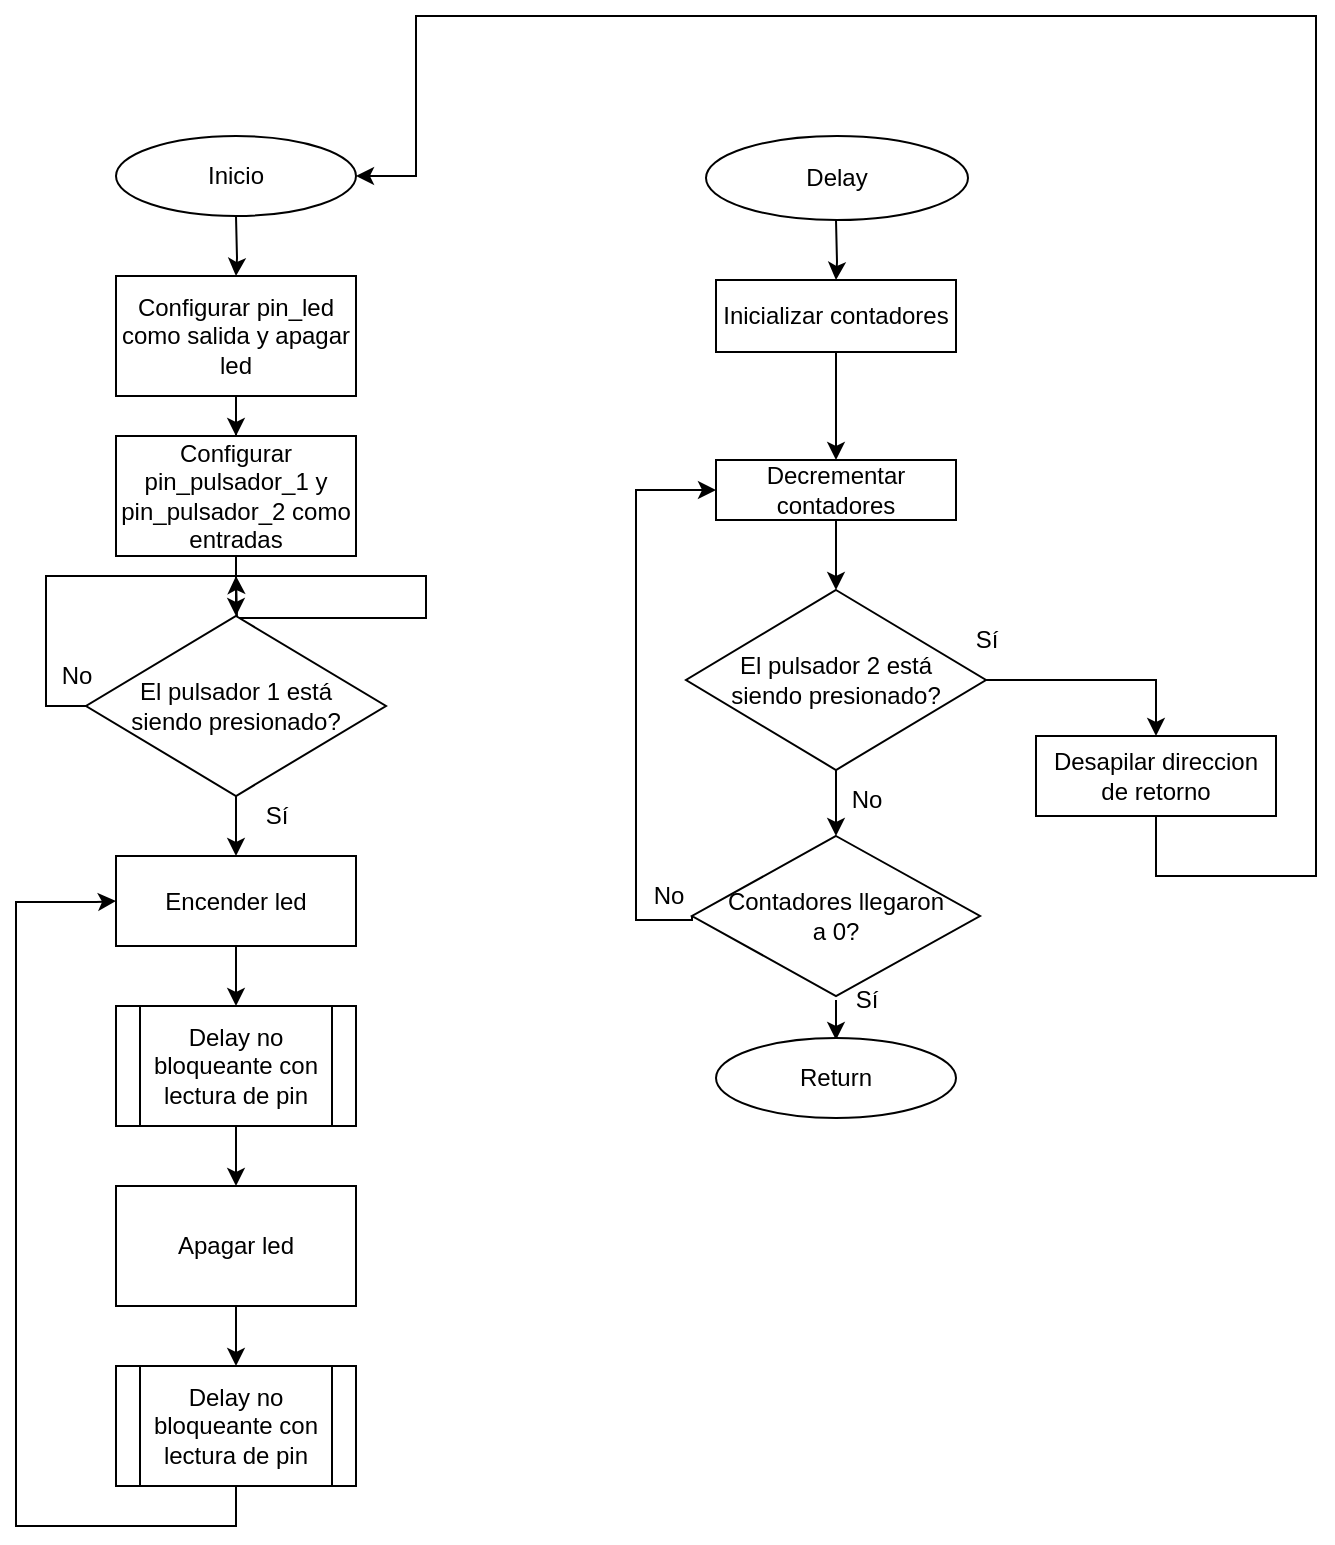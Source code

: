 <mxfile version="13.9.3" type="device"><diagram id="C5RBs43oDa-KdzZeNtuy" name="Page-1"><mxGraphModel dx="1662" dy="705" grid="1" gridSize="10" guides="1" tooltips="1" connect="1" arrows="1" fold="1" page="1" pageScale="1" pageWidth="827" pageHeight="1169" math="0" shadow="0"><root><mxCell id="WIyWlLk6GJQsqaUBKTNV-0"/><mxCell id="WIyWlLk6GJQsqaUBKTNV-1" parent="WIyWlLk6GJQsqaUBKTNV-0"/><mxCell id="Rzf_JdVmEiJGYScnjNtb-12" value="" style="edgeStyle=orthogonalEdgeStyle;rounded=0;orthogonalLoop=1;jettySize=auto;html=1;" parent="WIyWlLk6GJQsqaUBKTNV-1" target="Rzf_JdVmEiJGYScnjNtb-0" edge="1"><mxGeometry relative="1" as="geometry"><mxPoint x="220" y="120" as="sourcePoint"/></mxGeometry></mxCell><mxCell id="Rzf_JdVmEiJGYScnjNtb-55" value="" style="edgeStyle=orthogonalEdgeStyle;rounded=0;orthogonalLoop=1;jettySize=auto;html=1;" parent="WIyWlLk6GJQsqaUBKTNV-1" source="Rzf_JdVmEiJGYScnjNtb-0" target="Rzf_JdVmEiJGYScnjNtb-54" edge="1"><mxGeometry relative="1" as="geometry"/></mxCell><mxCell id="Rzf_JdVmEiJGYScnjNtb-0" value="Configurar pin_led como salida y apagar led" style="rounded=0;whiteSpace=wrap;html=1;" parent="WIyWlLk6GJQsqaUBKTNV-1" vertex="1"><mxGeometry x="160" y="150" width="120" height="60" as="geometry"/></mxCell><mxCell id="Rzf_JdVmEiJGYScnjNtb-6" value="" style="edgeStyle=orthogonalEdgeStyle;rounded=0;orthogonalLoop=1;jettySize=auto;html=1;" parent="WIyWlLk6GJQsqaUBKTNV-1" source="Rzf_JdVmEiJGYScnjNtb-1" target="Rzf_JdVmEiJGYScnjNtb-5" edge="1"><mxGeometry relative="1" as="geometry"/></mxCell><mxCell id="Rzf_JdVmEiJGYScnjNtb-1" value="Encender led" style="whiteSpace=wrap;html=1;rounded=0;" parent="WIyWlLk6GJQsqaUBKTNV-1" vertex="1"><mxGeometry x="160" y="440" width="120" height="45" as="geometry"/></mxCell><mxCell id="Rzf_JdVmEiJGYScnjNtb-8" value="" style="edgeStyle=orthogonalEdgeStyle;rounded=0;orthogonalLoop=1;jettySize=auto;html=1;" parent="WIyWlLk6GJQsqaUBKTNV-1" source="Rzf_JdVmEiJGYScnjNtb-5" target="Rzf_JdVmEiJGYScnjNtb-7" edge="1"><mxGeometry relative="1" as="geometry"/></mxCell><mxCell id="Rzf_JdVmEiJGYScnjNtb-5" value="Delay no bloqueante con lectura de pin" style="shape=process;whiteSpace=wrap;html=1;backgroundOutline=1;rounded=0;" parent="WIyWlLk6GJQsqaUBKTNV-1" vertex="1"><mxGeometry x="160" y="515" width="120" height="60" as="geometry"/></mxCell><mxCell id="Rzf_JdVmEiJGYScnjNtb-10" value="" style="edgeStyle=orthogonalEdgeStyle;rounded=0;orthogonalLoop=1;jettySize=auto;html=1;" parent="WIyWlLk6GJQsqaUBKTNV-1" source="Rzf_JdVmEiJGYScnjNtb-7" target="Rzf_JdVmEiJGYScnjNtb-9" edge="1"><mxGeometry relative="1" as="geometry"/></mxCell><mxCell id="Rzf_JdVmEiJGYScnjNtb-7" value="Apagar led" style="whiteSpace=wrap;html=1;rounded=0;" parent="WIyWlLk6GJQsqaUBKTNV-1" vertex="1"><mxGeometry x="160" y="605" width="120" height="60" as="geometry"/></mxCell><mxCell id="Rzf_JdVmEiJGYScnjNtb-11" style="edgeStyle=orthogonalEdgeStyle;rounded=0;orthogonalLoop=1;jettySize=auto;html=1;exitX=0.5;exitY=1;exitDx=0;exitDy=0;entryX=0;entryY=0.5;entryDx=0;entryDy=0;" parent="WIyWlLk6GJQsqaUBKTNV-1" source="Rzf_JdVmEiJGYScnjNtb-9" target="Rzf_JdVmEiJGYScnjNtb-1" edge="1"><mxGeometry relative="1" as="geometry"><Array as="points"><mxPoint x="220" y="775"/><mxPoint x="110" y="775"/><mxPoint x="110" y="463"/><mxPoint x="150" y="463"/></Array></mxGeometry></mxCell><mxCell id="Rzf_JdVmEiJGYScnjNtb-9" value="Delay no bloqueante con lectura de pin" style="shape=process;whiteSpace=wrap;html=1;backgroundOutline=1;rounded=0;" parent="WIyWlLk6GJQsqaUBKTNV-1" vertex="1"><mxGeometry x="160" y="695" width="120" height="60" as="geometry"/></mxCell><mxCell id="Rzf_JdVmEiJGYScnjNtb-19" value="" style="edgeStyle=orthogonalEdgeStyle;rounded=0;orthogonalLoop=1;jettySize=auto;html=1;" parent="WIyWlLk6GJQsqaUBKTNV-1" target="Rzf_JdVmEiJGYScnjNtb-18" edge="1"><mxGeometry relative="1" as="geometry"><mxPoint x="520" y="122" as="sourcePoint"/></mxGeometry></mxCell><mxCell id="Rzf_JdVmEiJGYScnjNtb-21" value="" style="edgeStyle=orthogonalEdgeStyle;rounded=0;orthogonalLoop=1;jettySize=auto;html=1;" parent="WIyWlLk6GJQsqaUBKTNV-1" source="Rzf_JdVmEiJGYScnjNtb-18" target="Rzf_JdVmEiJGYScnjNtb-20" edge="1"><mxGeometry relative="1" as="geometry"/></mxCell><mxCell id="Rzf_JdVmEiJGYScnjNtb-18" value="&lt;div&gt;Inicializar contadores&lt;/div&gt;" style="rounded=0;whiteSpace=wrap;html=1;" parent="WIyWlLk6GJQsqaUBKTNV-1" vertex="1"><mxGeometry x="460" y="152" width="120" height="36" as="geometry"/></mxCell><mxCell id="Rzf_JdVmEiJGYScnjNtb-65" value="" style="edgeStyle=orthogonalEdgeStyle;rounded=0;orthogonalLoop=1;jettySize=auto;html=1;" parent="WIyWlLk6GJQsqaUBKTNV-1" source="Rzf_JdVmEiJGYScnjNtb-20" target="Rzf_JdVmEiJGYScnjNtb-63" edge="1"><mxGeometry relative="1" as="geometry"/></mxCell><mxCell id="Rzf_JdVmEiJGYScnjNtb-20" value="Decrementar contadores" style="whiteSpace=wrap;html=1;rounded=0;" parent="WIyWlLk6GJQsqaUBKTNV-1" vertex="1"><mxGeometry x="460" y="242" width="120" height="30" as="geometry"/></mxCell><mxCell id="Rzf_JdVmEiJGYScnjNtb-24" style="edgeStyle=orthogonalEdgeStyle;rounded=0;orthogonalLoop=1;jettySize=auto;html=1;exitX=0;exitY=0.5;exitDx=0;exitDy=0;entryX=0;entryY=0.5;entryDx=0;entryDy=0;" parent="WIyWlLk6GJQsqaUBKTNV-1" source="Rzf_JdVmEiJGYScnjNtb-22" target="Rzf_JdVmEiJGYScnjNtb-20" edge="1"><mxGeometry relative="1" as="geometry"><Array as="points"><mxPoint x="420" y="472"/><mxPoint x="420" y="257"/></Array></mxGeometry></mxCell><mxCell id="Rzf_JdVmEiJGYScnjNtb-30" value="" style="edgeStyle=orthogonalEdgeStyle;rounded=0;orthogonalLoop=1;jettySize=auto;html=1;" parent="WIyWlLk6GJQsqaUBKTNV-1" edge="1"><mxGeometry relative="1" as="geometry"><mxPoint x="520" y="512" as="sourcePoint"/><mxPoint x="520" y="532" as="targetPoint"/></mxGeometry></mxCell><mxCell id="Rzf_JdVmEiJGYScnjNtb-22" value="Contadores llegaron&lt;br&gt;a 0?" style="rhombus;whiteSpace=wrap;html=1;rounded=0;" parent="WIyWlLk6GJQsqaUBKTNV-1" vertex="1"><mxGeometry x="448" y="430" width="144" height="80" as="geometry"/></mxCell><mxCell id="Rzf_JdVmEiJGYScnjNtb-28" value="No" style="text;html=1;align=center;verticalAlign=middle;resizable=0;points=[];autosize=1;" parent="WIyWlLk6GJQsqaUBKTNV-1" vertex="1"><mxGeometry x="421" y="450" width="30" height="20" as="geometry"/></mxCell><mxCell id="Rzf_JdVmEiJGYScnjNtb-41" value="Sí" style="text;html=1;align=center;verticalAlign=middle;resizable=0;points=[];autosize=1;" parent="WIyWlLk6GJQsqaUBKTNV-1" vertex="1"><mxGeometry x="520" y="502" width="30" height="20" as="geometry"/></mxCell><mxCell id="Rzf_JdVmEiJGYScnjNtb-45" value="Return" style="ellipse;whiteSpace=wrap;html=1;rounded=0;" parent="WIyWlLk6GJQsqaUBKTNV-1" vertex="1"><mxGeometry x="460" y="531" width="120" height="40" as="geometry"/></mxCell><mxCell id="Rzf_JdVmEiJGYScnjNtb-49" value="Delay" style="ellipse;whiteSpace=wrap;html=1;rounded=0;" parent="WIyWlLk6GJQsqaUBKTNV-1" vertex="1"><mxGeometry x="455" y="80" width="131" height="42" as="geometry"/></mxCell><mxCell id="Rzf_JdVmEiJGYScnjNtb-50" value="Inicio" style="ellipse;whiteSpace=wrap;html=1;rounded=0;" parent="WIyWlLk6GJQsqaUBKTNV-1" vertex="1"><mxGeometry x="160" y="80" width="120" height="40" as="geometry"/></mxCell><mxCell id="Rzf_JdVmEiJGYScnjNtb-58" value="" style="edgeStyle=orthogonalEdgeStyle;rounded=0;orthogonalLoop=1;jettySize=auto;html=1;" parent="WIyWlLk6GJQsqaUBKTNV-1" source="Rzf_JdVmEiJGYScnjNtb-54" target="Rzf_JdVmEiJGYScnjNtb-57" edge="1"><mxGeometry relative="1" as="geometry"/></mxCell><mxCell id="Rzf_JdVmEiJGYScnjNtb-54" value="Configurar pin_pulsador_1 y pin_pulsador_2 como entradas" style="rounded=0;whiteSpace=wrap;html=1;" parent="WIyWlLk6GJQsqaUBKTNV-1" vertex="1"><mxGeometry x="160" y="230" width="120" height="60" as="geometry"/></mxCell><mxCell id="Rzf_JdVmEiJGYScnjNtb-59" value="" style="edgeStyle=orthogonalEdgeStyle;rounded=0;orthogonalLoop=1;jettySize=auto;html=1;entryX=0.5;entryY=0;entryDx=0;entryDy=0;" parent="WIyWlLk6GJQsqaUBKTNV-1" source="Rzf_JdVmEiJGYScnjNtb-57" target="Rzf_JdVmEiJGYScnjNtb-1" edge="1"><mxGeometry relative="1" as="geometry"/></mxCell><mxCell id="Rzf_JdVmEiJGYScnjNtb-60" style="edgeStyle=orthogonalEdgeStyle;rounded=0;orthogonalLoop=1;jettySize=auto;html=1;exitX=0;exitY=0.5;exitDx=0;exitDy=0;" parent="WIyWlLk6GJQsqaUBKTNV-1" source="Rzf_JdVmEiJGYScnjNtb-57" edge="1"><mxGeometry relative="1" as="geometry"><mxPoint x="220" y="300" as="targetPoint"/></mxGeometry></mxCell><mxCell id="Rzf_JdVmEiJGYScnjNtb-57" value="El pulsador 1 está &lt;br&gt;siendo presionado?" style="rhombus;whiteSpace=wrap;html=1;rounded=0;" parent="WIyWlLk6GJQsqaUBKTNV-1" vertex="1"><mxGeometry x="145" y="320" width="150" height="90" as="geometry"/></mxCell><mxCell id="Rzf_JdVmEiJGYScnjNtb-61" value="No" style="text;html=1;align=center;verticalAlign=middle;resizable=0;points=[];autosize=1;" parent="WIyWlLk6GJQsqaUBKTNV-1" vertex="1"><mxGeometry x="125" y="340" width="30" height="20" as="geometry"/></mxCell><mxCell id="Rzf_JdVmEiJGYScnjNtb-62" value="Sí" style="text;html=1;align=center;verticalAlign=middle;resizable=0;points=[];autosize=1;" parent="WIyWlLk6GJQsqaUBKTNV-1" vertex="1"><mxGeometry x="225" y="410" width="30" height="20" as="geometry"/></mxCell><mxCell id="Rzf_JdVmEiJGYScnjNtb-64" value="" style="edgeStyle=orthogonalEdgeStyle;rounded=0;orthogonalLoop=1;jettySize=auto;html=1;" parent="WIyWlLk6GJQsqaUBKTNV-1" source="Rzf_JdVmEiJGYScnjNtb-63" target="Rzf_JdVmEiJGYScnjNtb-22" edge="1"><mxGeometry relative="1" as="geometry"><mxPoint x="523" y="432" as="targetPoint"/></mxGeometry></mxCell><mxCell id="cZI23tGZ-2ey_QqZzOQp-1" style="edgeStyle=orthogonalEdgeStyle;rounded=0;orthogonalLoop=1;jettySize=auto;html=1;exitX=1;exitY=0.5;exitDx=0;exitDy=0;entryX=0.5;entryY=0;entryDx=0;entryDy=0;" edge="1" parent="WIyWlLk6GJQsqaUBKTNV-1" source="Rzf_JdVmEiJGYScnjNtb-63" target="cZI23tGZ-2ey_QqZzOQp-0"><mxGeometry relative="1" as="geometry"/></mxCell><mxCell id="Rzf_JdVmEiJGYScnjNtb-63" value="El pulsador 2 está &lt;br&gt;siendo presionado?" style="rhombus;whiteSpace=wrap;html=1;rounded=0;" parent="WIyWlLk6GJQsqaUBKTNV-1" vertex="1"><mxGeometry x="445" y="307" width="150" height="90" as="geometry"/></mxCell><mxCell id="Rzf_JdVmEiJGYScnjNtb-69" value="Sí" style="text;html=1;align=center;verticalAlign=middle;resizable=0;points=[];autosize=1;" parent="WIyWlLk6GJQsqaUBKTNV-1" vertex="1"><mxGeometry x="580" y="322" width="30" height="20" as="geometry"/></mxCell><mxCell id="Rzf_JdVmEiJGYScnjNtb-70" value="No" style="text;html=1;align=center;verticalAlign=middle;resizable=0;points=[];autosize=1;" parent="WIyWlLk6GJQsqaUBKTNV-1" vertex="1"><mxGeometry x="520" y="402" width="30" height="20" as="geometry"/></mxCell><mxCell id="5gZXsxrB-Gndq1Z3dhak-0" style="edgeStyle=orthogonalEdgeStyle;rounded=0;orthogonalLoop=1;jettySize=auto;html=1;exitX=0.5;exitY=1;exitDx=0;exitDy=0;" parent="WIyWlLk6GJQsqaUBKTNV-1" source="Rzf_JdVmEiJGYScnjNtb-18" target="Rzf_JdVmEiJGYScnjNtb-18" edge="1"><mxGeometry relative="1" as="geometry"/></mxCell><mxCell id="cZI23tGZ-2ey_QqZzOQp-2" style="edgeStyle=orthogonalEdgeStyle;rounded=0;orthogonalLoop=1;jettySize=auto;html=1;exitX=0.5;exitY=1;exitDx=0;exitDy=0;entryX=1;entryY=0.5;entryDx=0;entryDy=0;" edge="1" parent="WIyWlLk6GJQsqaUBKTNV-1" source="cZI23tGZ-2ey_QqZzOQp-0" target="Rzf_JdVmEiJGYScnjNtb-50"><mxGeometry relative="1" as="geometry"><mxPoint x="220" y="80" as="targetPoint"/><Array as="points"><mxPoint x="680" y="450"/><mxPoint x="760" y="450"/><mxPoint x="760" y="20"/><mxPoint x="310" y="20"/><mxPoint x="310" y="100"/></Array></mxGeometry></mxCell><mxCell id="cZI23tGZ-2ey_QqZzOQp-0" value="Desapilar direccion de retorno" style="rounded=0;whiteSpace=wrap;html=1;" vertex="1" parent="WIyWlLk6GJQsqaUBKTNV-1"><mxGeometry x="620" y="380" width="120" height="40" as="geometry"/></mxCell></root></mxGraphModel></diagram></mxfile>